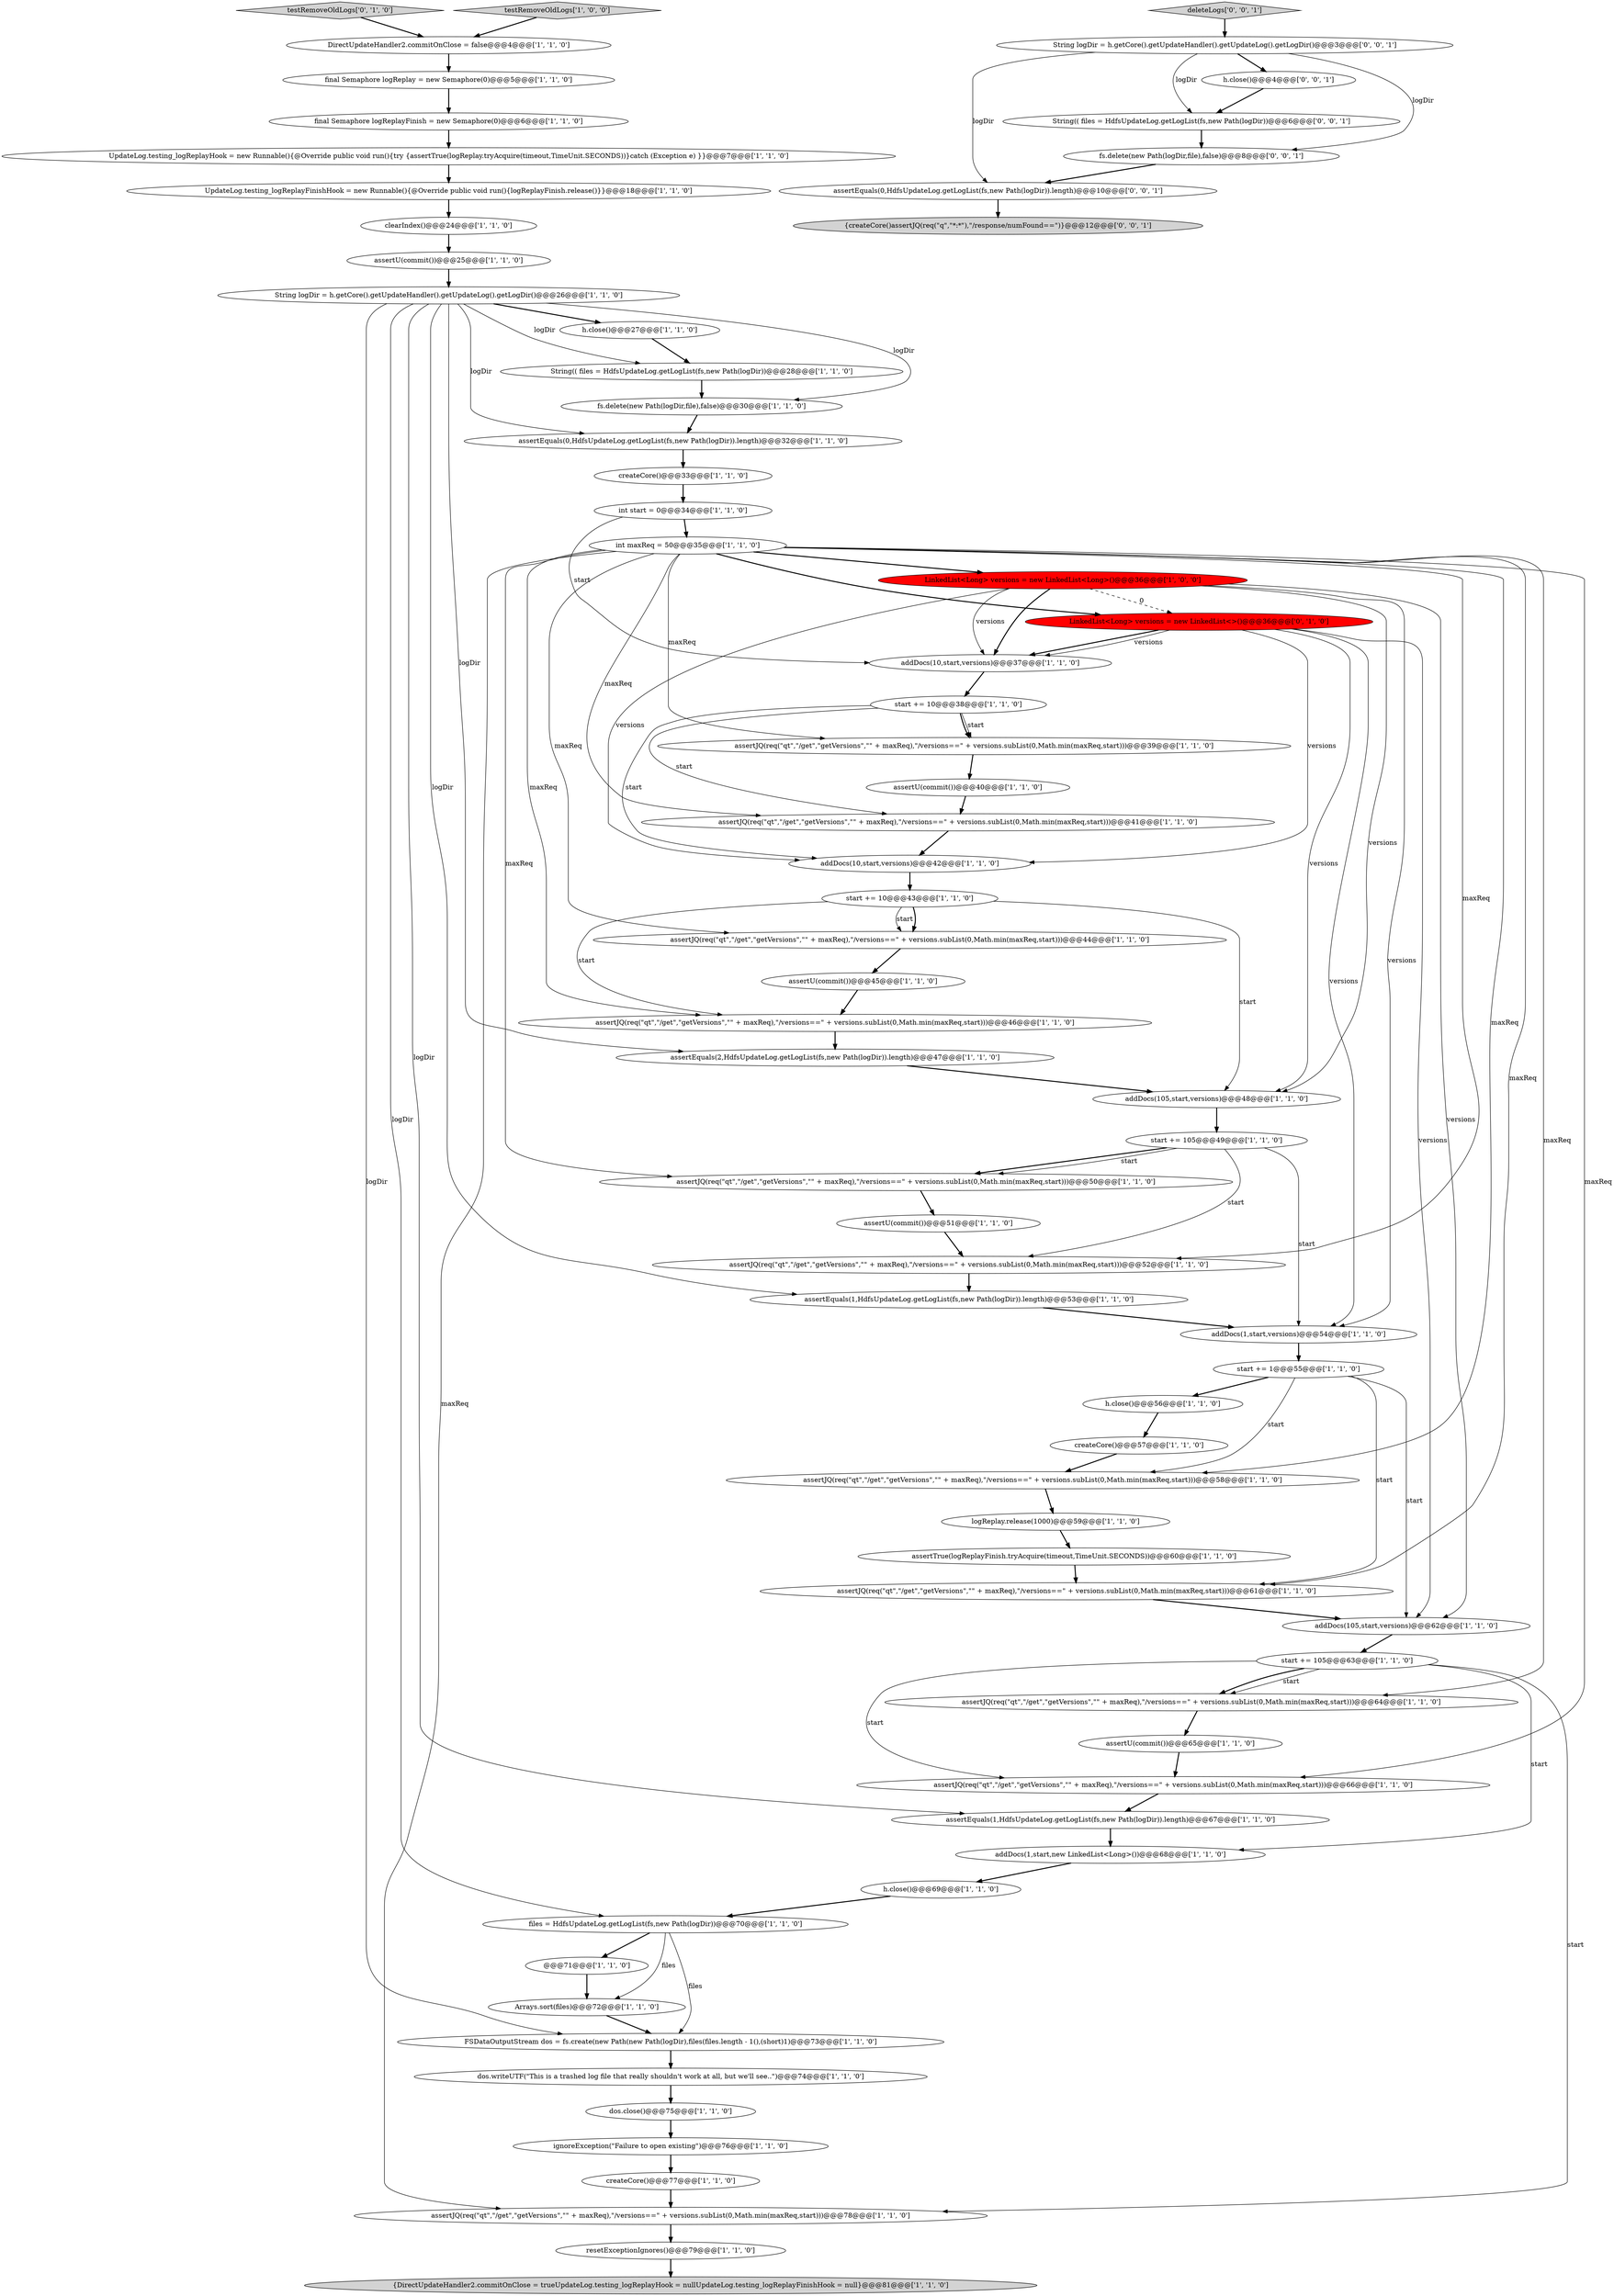 digraph {
28 [style = filled, label = "String(( files = HdfsUpdateLog.getLogList(fs,new Path(logDir))@@@28@@@['1', '1', '0']", fillcolor = white, shape = ellipse image = "AAA0AAABBB1BBB"];
8 [style = filled, label = "DirectUpdateHandler2.commitOnClose = false@@@4@@@['1', '1', '0']", fillcolor = white, shape = ellipse image = "AAA0AAABBB1BBB"];
27 [style = filled, label = "start += 105@@@49@@@['1', '1', '0']", fillcolor = white, shape = ellipse image = "AAA0AAABBB1BBB"];
61 [style = filled, label = "testRemoveOldLogs['0', '1', '0']", fillcolor = lightgray, shape = diamond image = "AAA0AAABBB2BBB"];
21 [style = filled, label = "createCore()@@@57@@@['1', '1', '0']", fillcolor = white, shape = ellipse image = "AAA0AAABBB1BBB"];
26 [style = filled, label = "Arrays.sort(files)@@@72@@@['1', '1', '0']", fillcolor = white, shape = ellipse image = "AAA0AAABBB1BBB"];
18 [style = filled, label = "assertJQ(req(\"qt\",\"/get\",\"getVersions\",\"\" + maxReq),\"/versions==\" + versions.subList(0,Math.min(maxReq,start)))@@@64@@@['1', '1', '0']", fillcolor = white, shape = ellipse image = "AAA0AAABBB1BBB"];
55 [style = filled, label = "dos.writeUTF(\"This is a trashed log file that really shouldn't work at all, but we'll see..\")@@@74@@@['1', '1', '0']", fillcolor = white, shape = ellipse image = "AAA0AAABBB1BBB"];
29 [style = filled, label = "addDocs(105,start,versions)@@@62@@@['1', '1', '0']", fillcolor = white, shape = ellipse image = "AAA0AAABBB1BBB"];
54 [style = filled, label = "assertJQ(req(\"qt\",\"/get\",\"getVersions\",\"\" + maxReq),\"/versions==\" + versions.subList(0,Math.min(maxReq,start)))@@@41@@@['1', '1', '0']", fillcolor = white, shape = ellipse image = "AAA0AAABBB1BBB"];
48 [style = filled, label = "fs.delete(new Path(logDir,file),false)@@@30@@@['1', '1', '0']", fillcolor = white, shape = ellipse image = "AAA0AAABBB1BBB"];
13 [style = filled, label = "final Semaphore logReplay = new Semaphore(0)@@@5@@@['1', '1', '0']", fillcolor = white, shape = ellipse image = "AAA0AAABBB1BBB"];
34 [style = filled, label = "assertU(commit())@@@40@@@['1', '1', '0']", fillcolor = white, shape = ellipse image = "AAA0AAABBB1BBB"];
33 [style = filled, label = "final Semaphore logReplayFinish = new Semaphore(0)@@@6@@@['1', '1', '0']", fillcolor = white, shape = ellipse image = "AAA0AAABBB1BBB"];
2 [style = filled, label = "clearIndex()@@@24@@@['1', '1', '0']", fillcolor = white, shape = ellipse image = "AAA0AAABBB1BBB"];
5 [style = filled, label = "dos.close()@@@75@@@['1', '1', '0']", fillcolor = white, shape = ellipse image = "AAA0AAABBB1BBB"];
49 [style = filled, label = "addDocs(10,start,versions)@@@37@@@['1', '1', '0']", fillcolor = white, shape = ellipse image = "AAA0AAABBB1BBB"];
58 [style = filled, label = "assertEquals(1,HdfsUpdateLog.getLogList(fs,new Path(logDir)).length)@@@67@@@['1', '1', '0']", fillcolor = white, shape = ellipse image = "AAA0AAABBB1BBB"];
57 [style = filled, label = "assertEquals(0,HdfsUpdateLog.getLogList(fs,new Path(logDir)).length)@@@32@@@['1', '1', '0']", fillcolor = white, shape = ellipse image = "AAA0AAABBB1BBB"];
59 [style = filled, label = "{DirectUpdateHandler2.commitOnClose = trueUpdateLog.testing_logReplayHook = nullUpdateLog.testing_logReplayFinishHook = null}@@@81@@@['1', '1', '0']", fillcolor = lightgray, shape = ellipse image = "AAA0AAABBB1BBB"];
60 [style = filled, label = "h.close()@@@27@@@['1', '1', '0']", fillcolor = white, shape = ellipse image = "AAA0AAABBB1BBB"];
62 [style = filled, label = "LinkedList<Long> versions = new LinkedList<>()@@@36@@@['0', '1', '0']", fillcolor = red, shape = ellipse image = "AAA1AAABBB2BBB"];
53 [style = filled, label = "assertJQ(req(\"qt\",\"/get\",\"getVersions\",\"\" + maxReq),\"/versions==\" + versions.subList(0,Math.min(maxReq,start)))@@@39@@@['1', '1', '0']", fillcolor = white, shape = ellipse image = "AAA0AAABBB1BBB"];
31 [style = filled, label = "assertU(commit())@@@45@@@['1', '1', '0']", fillcolor = white, shape = ellipse image = "AAA0AAABBB1BBB"];
0 [style = filled, label = "LinkedList<Long> versions = new LinkedList<Long>()@@@36@@@['1', '0', '0']", fillcolor = red, shape = ellipse image = "AAA1AAABBB1BBB"];
35 [style = filled, label = "createCore()@@@77@@@['1', '1', '0']", fillcolor = white, shape = ellipse image = "AAA0AAABBB1BBB"];
38 [style = filled, label = "start += 1@@@55@@@['1', '1', '0']", fillcolor = white, shape = ellipse image = "AAA0AAABBB1BBB"];
40 [style = filled, label = "assertU(commit())@@@51@@@['1', '1', '0']", fillcolor = white, shape = ellipse image = "AAA0AAABBB1BBB"];
46 [style = filled, label = "@@@71@@@['1', '1', '0']", fillcolor = white, shape = ellipse image = "AAA0AAABBB1BBB"];
51 [style = filled, label = "assertU(commit())@@@65@@@['1', '1', '0']", fillcolor = white, shape = ellipse image = "AAA0AAABBB1BBB"];
20 [style = filled, label = "assertJQ(req(\"qt\",\"/get\",\"getVersions\",\"\" + maxReq),\"/versions==\" + versions.subList(0,Math.min(maxReq,start)))@@@50@@@['1', '1', '0']", fillcolor = white, shape = ellipse image = "AAA0AAABBB1BBB"];
45 [style = filled, label = "start += 105@@@63@@@['1', '1', '0']", fillcolor = white, shape = ellipse image = "AAA0AAABBB1BBB"];
22 [style = filled, label = "addDocs(105,start,versions)@@@48@@@['1', '1', '0']", fillcolor = white, shape = ellipse image = "AAA0AAABBB1BBB"];
11 [style = filled, label = "createCore()@@@33@@@['1', '1', '0']", fillcolor = white, shape = ellipse image = "AAA0AAABBB1BBB"];
50 [style = filled, label = "assertEquals(1,HdfsUpdateLog.getLogList(fs,new Path(logDir)).length)@@@53@@@['1', '1', '0']", fillcolor = white, shape = ellipse image = "AAA0AAABBB1BBB"];
17 [style = filled, label = "resetExceptionIgnores()@@@79@@@['1', '1', '0']", fillcolor = white, shape = ellipse image = "AAA0AAABBB1BBB"];
32 [style = filled, label = "assertJQ(req(\"qt\",\"/get\",\"getVersions\",\"\" + maxReq),\"/versions==\" + versions.subList(0,Math.min(maxReq,start)))@@@44@@@['1', '1', '0']", fillcolor = white, shape = ellipse image = "AAA0AAABBB1BBB"];
1 [style = filled, label = "h.close()@@@69@@@['1', '1', '0']", fillcolor = white, shape = ellipse image = "AAA0AAABBB1BBB"];
66 [style = filled, label = "String logDir = h.getCore().getUpdateHandler().getUpdateLog().getLogDir()@@@3@@@['0', '0', '1']", fillcolor = white, shape = ellipse image = "AAA0AAABBB3BBB"];
36 [style = filled, label = "start += 10@@@38@@@['1', '1', '0']", fillcolor = white, shape = ellipse image = "AAA0AAABBB1BBB"];
37 [style = filled, label = "start += 10@@@43@@@['1', '1', '0']", fillcolor = white, shape = ellipse image = "AAA0AAABBB1BBB"];
15 [style = filled, label = "assertJQ(req(\"qt\",\"/get\",\"getVersions\",\"\" + maxReq),\"/versions==\" + versions.subList(0,Math.min(maxReq,start)))@@@46@@@['1', '1', '0']", fillcolor = white, shape = ellipse image = "AAA0AAABBB1BBB"];
47 [style = filled, label = "files = HdfsUpdateLog.getLogList(fs,new Path(logDir))@@@70@@@['1', '1', '0']", fillcolor = white, shape = ellipse image = "AAA0AAABBB1BBB"];
9 [style = filled, label = "assertJQ(req(\"qt\",\"/get\",\"getVersions\",\"\" + maxReq),\"/versions==\" + versions.subList(0,Math.min(maxReq,start)))@@@52@@@['1', '1', '0']", fillcolor = white, shape = ellipse image = "AAA0AAABBB1BBB"];
23 [style = filled, label = "h.close()@@@56@@@['1', '1', '0']", fillcolor = white, shape = ellipse image = "AAA0AAABBB1BBB"];
25 [style = filled, label = "addDocs(1,start,versions)@@@54@@@['1', '1', '0']", fillcolor = white, shape = ellipse image = "AAA0AAABBB1BBB"];
44 [style = filled, label = "UpdateLog.testing_logReplayHook = new Runnable(){@Override public void run(){try {assertTrue(logReplay.tryAcquire(timeout,TimeUnit.SECONDS))}catch (Exception e) }}@@@7@@@['1', '1', '0']", fillcolor = white, shape = ellipse image = "AAA0AAABBB1BBB"];
24 [style = filled, label = "addDocs(1,start,new LinkedList<Long>())@@@68@@@['1', '1', '0']", fillcolor = white, shape = ellipse image = "AAA0AAABBB1BBB"];
56 [style = filled, label = "int maxReq = 50@@@35@@@['1', '1', '0']", fillcolor = white, shape = ellipse image = "AAA0AAABBB1BBB"];
10 [style = filled, label = "assertTrue(logReplayFinish.tryAcquire(timeout,TimeUnit.SECONDS))@@@60@@@['1', '1', '0']", fillcolor = white, shape = ellipse image = "AAA0AAABBB1BBB"];
69 [style = filled, label = "{createCore()assertJQ(req(\"q\",\"*:*\"),\"/response/numFound==\")}@@@12@@@['0', '0', '1']", fillcolor = lightgray, shape = ellipse image = "AAA0AAABBB3BBB"];
16 [style = filled, label = "assertJQ(req(\"qt\",\"/get\",\"getVersions\",\"\" + maxReq),\"/versions==\" + versions.subList(0,Math.min(maxReq,start)))@@@66@@@['1', '1', '0']", fillcolor = white, shape = ellipse image = "AAA0AAABBB1BBB"];
3 [style = filled, label = "String logDir = h.getCore().getUpdateHandler().getUpdateLog().getLogDir()@@@26@@@['1', '1', '0']", fillcolor = white, shape = ellipse image = "AAA0AAABBB1BBB"];
4 [style = filled, label = "logReplay.release(1000)@@@59@@@['1', '1', '0']", fillcolor = white, shape = ellipse image = "AAA0AAABBB1BBB"];
19 [style = filled, label = "UpdateLog.testing_logReplayFinishHook = new Runnable(){@Override public void run(){logReplayFinish.release()}}@@@18@@@['1', '1', '0']", fillcolor = white, shape = ellipse image = "AAA0AAABBB1BBB"];
41 [style = filled, label = "assertEquals(2,HdfsUpdateLog.getLogList(fs,new Path(logDir)).length)@@@47@@@['1', '1', '0']", fillcolor = white, shape = ellipse image = "AAA0AAABBB1BBB"];
63 [style = filled, label = "assertEquals(0,HdfsUpdateLog.getLogList(fs,new Path(logDir)).length)@@@10@@@['0', '0', '1']", fillcolor = white, shape = ellipse image = "AAA0AAABBB3BBB"];
30 [style = filled, label = "assertJQ(req(\"qt\",\"/get\",\"getVersions\",\"\" + maxReq),\"/versions==\" + versions.subList(0,Math.min(maxReq,start)))@@@58@@@['1', '1', '0']", fillcolor = white, shape = ellipse image = "AAA0AAABBB1BBB"];
42 [style = filled, label = "assertJQ(req(\"qt\",\"/get\",\"getVersions\",\"\" + maxReq),\"/versions==\" + versions.subList(0,Math.min(maxReq,start)))@@@78@@@['1', '1', '0']", fillcolor = white, shape = ellipse image = "AAA0AAABBB1BBB"];
65 [style = filled, label = "String(( files = HdfsUpdateLog.getLogList(fs,new Path(logDir))@@@6@@@['0', '0', '1']", fillcolor = white, shape = ellipse image = "AAA0AAABBB3BBB"];
14 [style = filled, label = "int start = 0@@@34@@@['1', '1', '0']", fillcolor = white, shape = ellipse image = "AAA0AAABBB1BBB"];
7 [style = filled, label = "addDocs(10,start,versions)@@@42@@@['1', '1', '0']", fillcolor = white, shape = ellipse image = "AAA0AAABBB1BBB"];
64 [style = filled, label = "h.close()@@@4@@@['0', '0', '1']", fillcolor = white, shape = ellipse image = "AAA0AAABBB3BBB"];
6 [style = filled, label = "assertU(commit())@@@25@@@['1', '1', '0']", fillcolor = white, shape = ellipse image = "AAA0AAABBB1BBB"];
52 [style = filled, label = "assertJQ(req(\"qt\",\"/get\",\"getVersions\",\"\" + maxReq),\"/versions==\" + versions.subList(0,Math.min(maxReq,start)))@@@61@@@['1', '1', '0']", fillcolor = white, shape = ellipse image = "AAA0AAABBB1BBB"];
12 [style = filled, label = "FSDataOutputStream dos = fs.create(new Path(new Path(logDir),files(files.length - 1(),(short)1)@@@73@@@['1', '1', '0']", fillcolor = white, shape = ellipse image = "AAA0AAABBB1BBB"];
67 [style = filled, label = "fs.delete(new Path(logDir,file),false)@@@8@@@['0', '0', '1']", fillcolor = white, shape = ellipse image = "AAA0AAABBB3BBB"];
43 [style = filled, label = "testRemoveOldLogs['1', '0', '0']", fillcolor = lightgray, shape = diamond image = "AAA0AAABBB1BBB"];
39 [style = filled, label = "ignoreException(\"Failure to open existing\")@@@76@@@['1', '1', '0']", fillcolor = white, shape = ellipse image = "AAA0AAABBB1BBB"];
68 [style = filled, label = "deleteLogs['0', '0', '1']", fillcolor = lightgray, shape = diamond image = "AAA0AAABBB3BBB"];
9->50 [style = bold, label=""];
6->3 [style = bold, label=""];
65->67 [style = bold, label=""];
36->54 [style = solid, label="start"];
11->14 [style = bold, label=""];
2->6 [style = bold, label=""];
36->53 [style = bold, label=""];
38->29 [style = solid, label="start"];
44->19 [style = bold, label=""];
68->66 [style = bold, label=""];
27->25 [style = solid, label="start"];
66->63 [style = solid, label="logDir"];
21->30 [style = bold, label=""];
45->18 [style = solid, label="start"];
29->45 [style = bold, label=""];
56->42 [style = solid, label="maxReq"];
26->12 [style = bold, label=""];
37->22 [style = solid, label="start"];
53->34 [style = bold, label=""];
66->64 [style = bold, label=""];
43->8 [style = bold, label=""];
62->49 [style = bold, label=""];
15->41 [style = bold, label=""];
37->32 [style = bold, label=""];
41->22 [style = bold, label=""];
56->20 [style = solid, label="maxReq"];
33->44 [style = bold, label=""];
66->67 [style = solid, label="logDir"];
49->36 [style = bold, label=""];
45->42 [style = solid, label="start"];
3->28 [style = solid, label="logDir"];
5->39 [style = bold, label=""];
12->55 [style = bold, label=""];
56->53 [style = solid, label="maxReq"];
7->37 [style = bold, label=""];
34->54 [style = bold, label=""];
56->62 [style = bold, label=""];
47->26 [style = solid, label="files"];
63->69 [style = bold, label=""];
19->2 [style = bold, label=""];
14->56 [style = bold, label=""];
51->16 [style = bold, label=""];
55->5 [style = bold, label=""];
3->58 [style = solid, label="logDir"];
56->32 [style = solid, label="maxReq"];
39->35 [style = bold, label=""];
61->8 [style = bold, label=""];
37->15 [style = solid, label="start"];
38->30 [style = solid, label="start"];
18->51 [style = bold, label=""];
0->29 [style = solid, label="versions"];
62->7 [style = solid, label="versions"];
27->20 [style = bold, label=""];
32->31 [style = bold, label=""];
27->9 [style = solid, label="start"];
0->22 [style = solid, label="versions"];
25->38 [style = bold, label=""];
4->10 [style = bold, label=""];
37->32 [style = solid, label="start"];
0->49 [style = solid, label="versions"];
54->7 [style = bold, label=""];
35->42 [style = bold, label=""];
56->52 [style = solid, label="maxReq"];
58->24 [style = bold, label=""];
56->54 [style = solid, label="maxReq"];
56->9 [style = solid, label="maxReq"];
56->30 [style = solid, label="maxReq"];
40->9 [style = bold, label=""];
3->57 [style = solid, label="logDir"];
3->50 [style = solid, label="logDir"];
57->11 [style = bold, label=""];
62->29 [style = solid, label="versions"];
38->52 [style = solid, label="start"];
0->62 [style = dashed, label="0"];
66->65 [style = solid, label="logDir"];
62->22 [style = solid, label="versions"];
0->49 [style = bold, label=""];
67->63 [style = bold, label=""];
64->65 [style = bold, label=""];
60->28 [style = bold, label=""];
14->49 [style = solid, label="start"];
24->1 [style = bold, label=""];
16->58 [style = bold, label=""];
8->13 [style = bold, label=""];
45->18 [style = bold, label=""];
56->18 [style = solid, label="maxReq"];
3->47 [style = solid, label="logDir"];
56->15 [style = solid, label="maxReq"];
3->41 [style = solid, label="logDir"];
48->57 [style = bold, label=""];
0->25 [style = solid, label="versions"];
36->7 [style = solid, label="start"];
36->53 [style = solid, label="start"];
42->17 [style = bold, label=""];
38->23 [style = bold, label=""];
56->0 [style = bold, label=""];
47->46 [style = bold, label=""];
3->12 [style = solid, label="logDir"];
31->15 [style = bold, label=""];
10->52 [style = bold, label=""];
50->25 [style = bold, label=""];
47->12 [style = solid, label="files"];
20->40 [style = bold, label=""];
27->20 [style = solid, label="start"];
1->47 [style = bold, label=""];
46->26 [style = bold, label=""];
22->27 [style = bold, label=""];
23->21 [style = bold, label=""];
30->4 [style = bold, label=""];
0->7 [style = solid, label="versions"];
28->48 [style = bold, label=""];
56->16 [style = solid, label="maxReq"];
52->29 [style = bold, label=""];
62->49 [style = solid, label="versions"];
17->59 [style = bold, label=""];
45->16 [style = solid, label="start"];
45->24 [style = solid, label="start"];
13->33 [style = bold, label=""];
3->48 [style = solid, label="logDir"];
62->25 [style = solid, label="versions"];
3->60 [style = bold, label=""];
}
